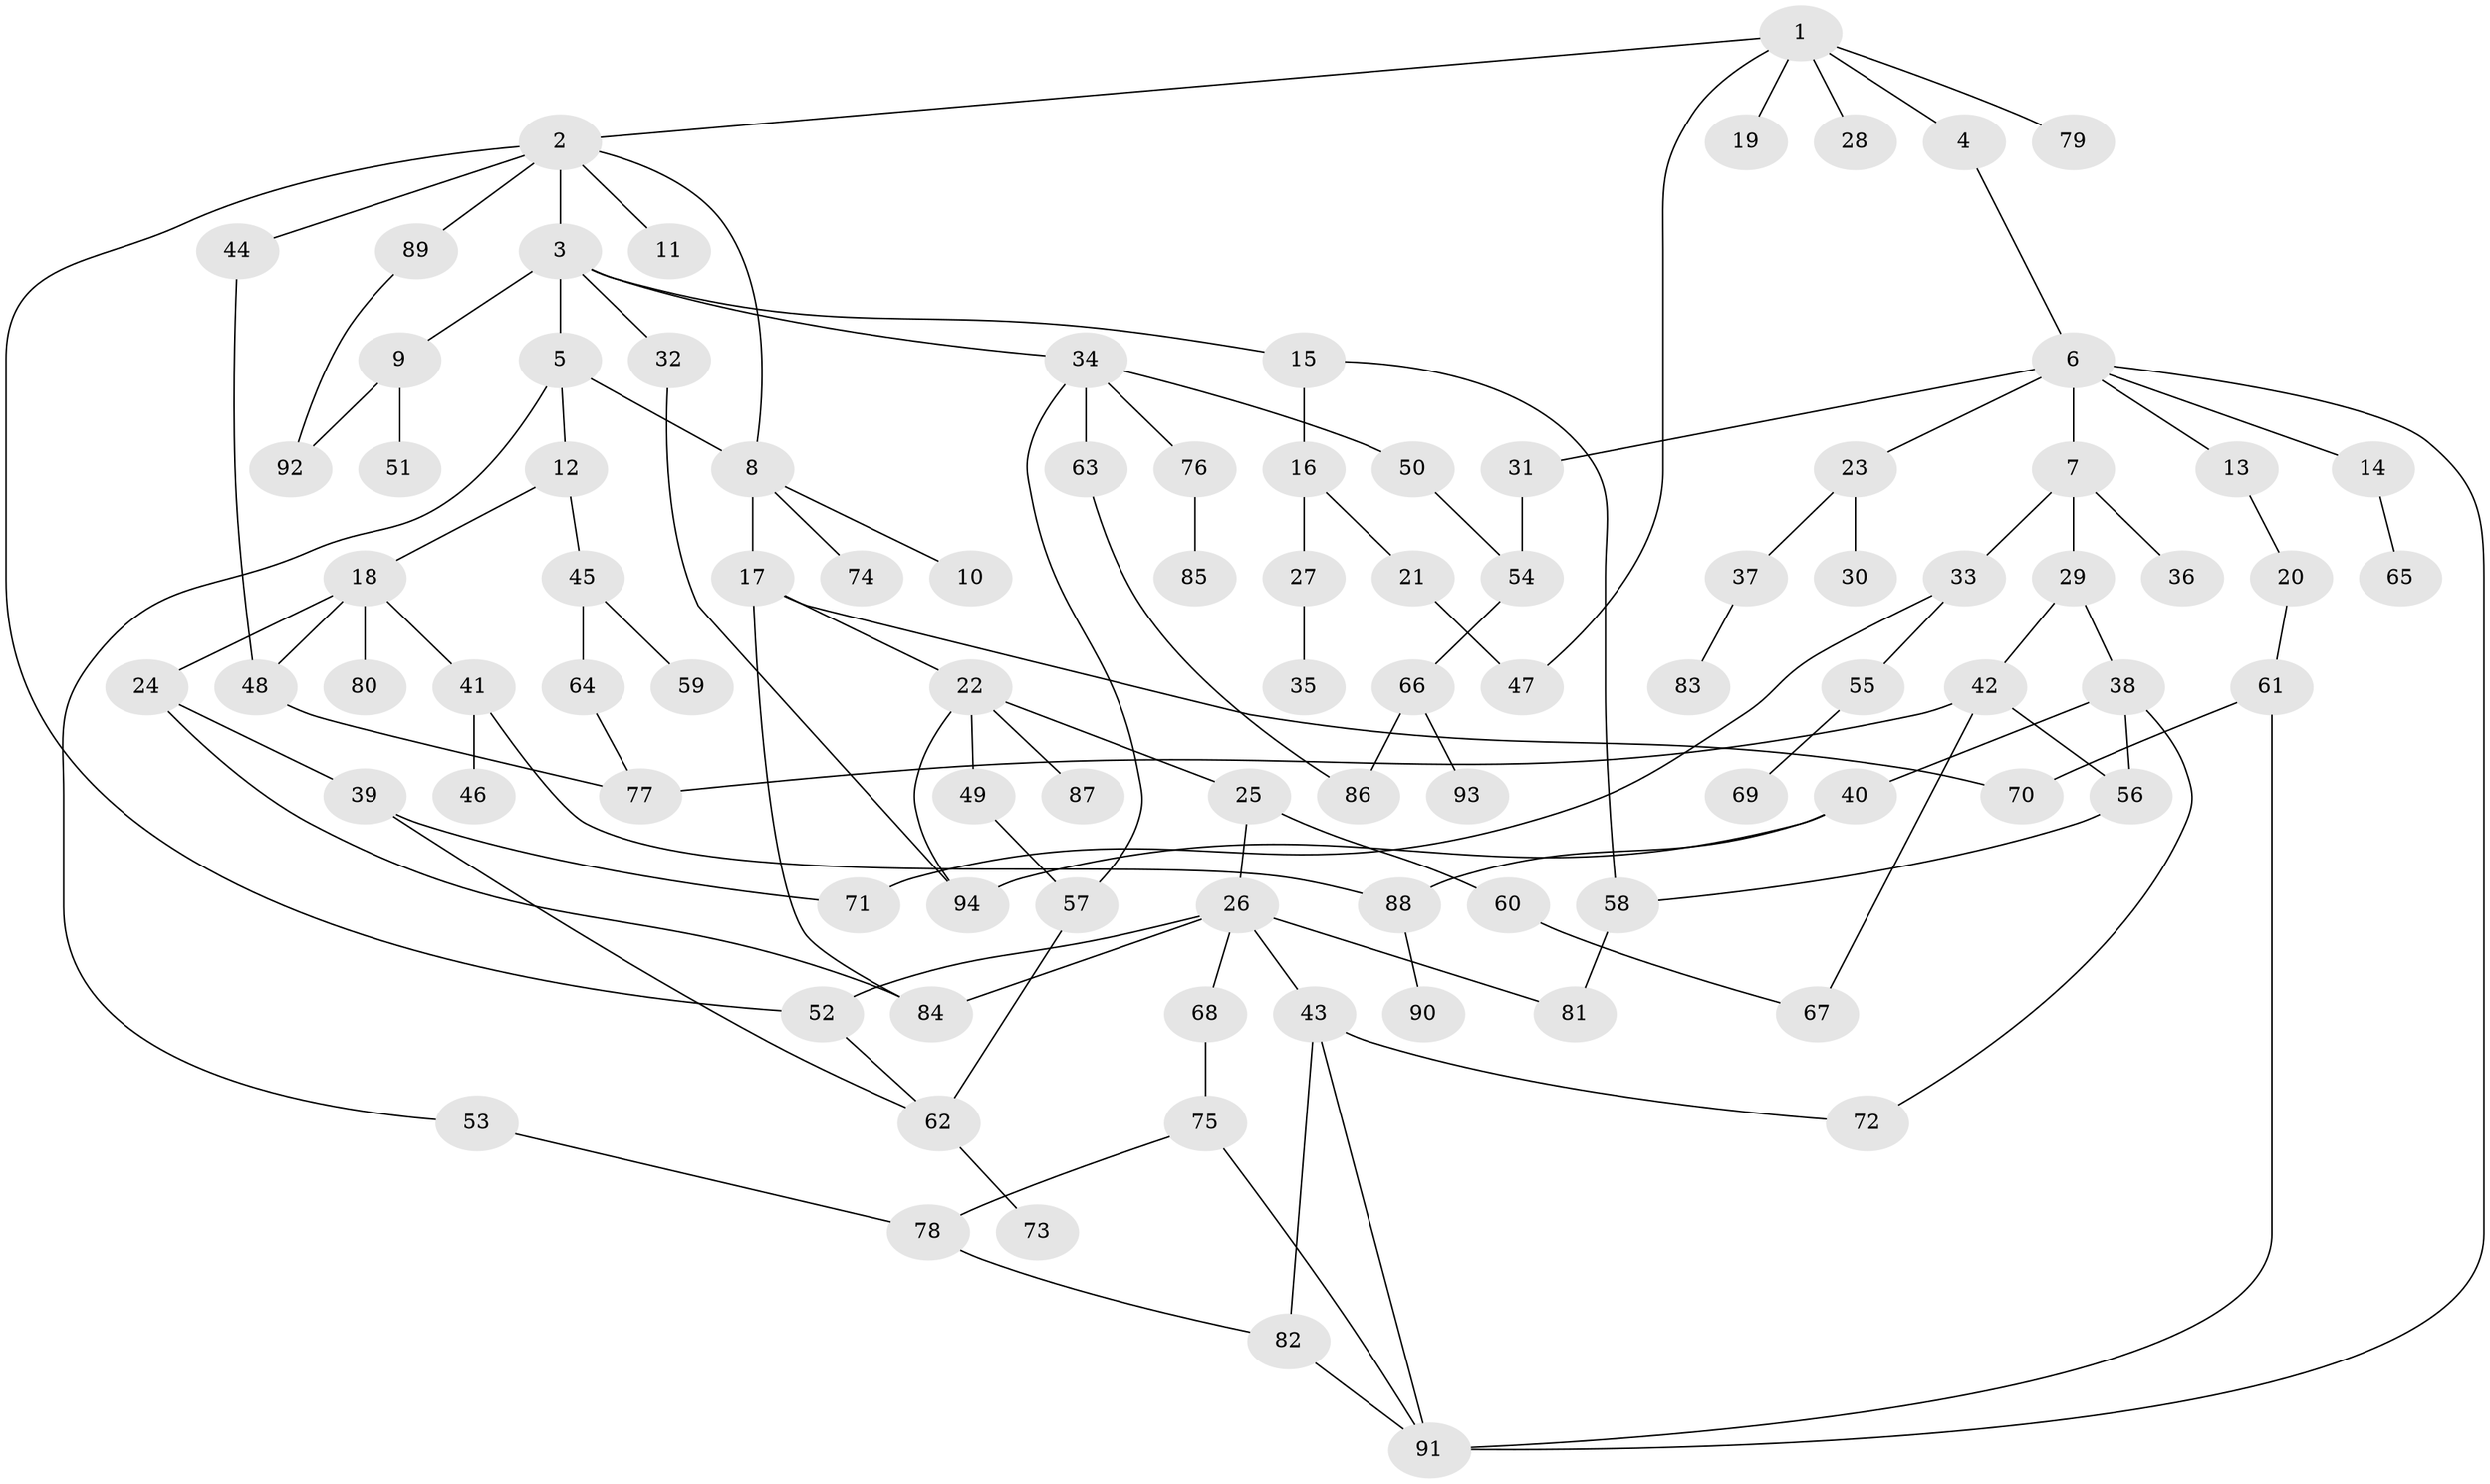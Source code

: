 // Generated by graph-tools (version 1.1) at 2025/49/03/09/25 03:49:17]
// undirected, 94 vertices, 123 edges
graph export_dot {
graph [start="1"]
  node [color=gray90,style=filled];
  1;
  2;
  3;
  4;
  5;
  6;
  7;
  8;
  9;
  10;
  11;
  12;
  13;
  14;
  15;
  16;
  17;
  18;
  19;
  20;
  21;
  22;
  23;
  24;
  25;
  26;
  27;
  28;
  29;
  30;
  31;
  32;
  33;
  34;
  35;
  36;
  37;
  38;
  39;
  40;
  41;
  42;
  43;
  44;
  45;
  46;
  47;
  48;
  49;
  50;
  51;
  52;
  53;
  54;
  55;
  56;
  57;
  58;
  59;
  60;
  61;
  62;
  63;
  64;
  65;
  66;
  67;
  68;
  69;
  70;
  71;
  72;
  73;
  74;
  75;
  76;
  77;
  78;
  79;
  80;
  81;
  82;
  83;
  84;
  85;
  86;
  87;
  88;
  89;
  90;
  91;
  92;
  93;
  94;
  1 -- 2;
  1 -- 4;
  1 -- 19;
  1 -- 28;
  1 -- 47;
  1 -- 79;
  2 -- 3;
  2 -- 11;
  2 -- 44;
  2 -- 52;
  2 -- 89;
  2 -- 8;
  3 -- 5;
  3 -- 9;
  3 -- 15;
  3 -- 32;
  3 -- 34;
  4 -- 6;
  5 -- 8;
  5 -- 12;
  5 -- 53;
  6 -- 7;
  6 -- 13;
  6 -- 14;
  6 -- 23;
  6 -- 31;
  6 -- 91;
  7 -- 29;
  7 -- 33;
  7 -- 36;
  8 -- 10;
  8 -- 17;
  8 -- 74;
  9 -- 51;
  9 -- 92;
  12 -- 18;
  12 -- 45;
  13 -- 20;
  14 -- 65;
  15 -- 16;
  15 -- 58;
  16 -- 21;
  16 -- 27;
  17 -- 22;
  17 -- 70;
  17 -- 84;
  18 -- 24;
  18 -- 41;
  18 -- 48;
  18 -- 80;
  20 -- 61;
  21 -- 47;
  22 -- 25;
  22 -- 49;
  22 -- 87;
  22 -- 94;
  23 -- 30;
  23 -- 37;
  24 -- 39;
  24 -- 84;
  25 -- 26;
  25 -- 60;
  26 -- 43;
  26 -- 68;
  26 -- 81;
  26 -- 52;
  26 -- 84;
  27 -- 35;
  29 -- 38;
  29 -- 42;
  31 -- 54;
  32 -- 94;
  33 -- 55;
  33 -- 71;
  34 -- 50;
  34 -- 57;
  34 -- 63;
  34 -- 76;
  37 -- 83;
  38 -- 40;
  38 -- 56;
  38 -- 72;
  39 -- 62;
  39 -- 71;
  40 -- 88;
  40 -- 94;
  41 -- 46;
  41 -- 88;
  42 -- 77;
  42 -- 67;
  42 -- 56;
  43 -- 91;
  43 -- 72;
  43 -- 82;
  44 -- 48;
  45 -- 59;
  45 -- 64;
  48 -- 77;
  49 -- 57;
  50 -- 54;
  52 -- 62;
  53 -- 78;
  54 -- 66;
  55 -- 69;
  56 -- 58;
  57 -- 62;
  58 -- 81;
  60 -- 67;
  61 -- 91;
  61 -- 70;
  62 -- 73;
  63 -- 86;
  64 -- 77;
  66 -- 93;
  66 -- 86;
  68 -- 75;
  75 -- 78;
  75 -- 91;
  76 -- 85;
  78 -- 82;
  82 -- 91;
  88 -- 90;
  89 -- 92;
}
